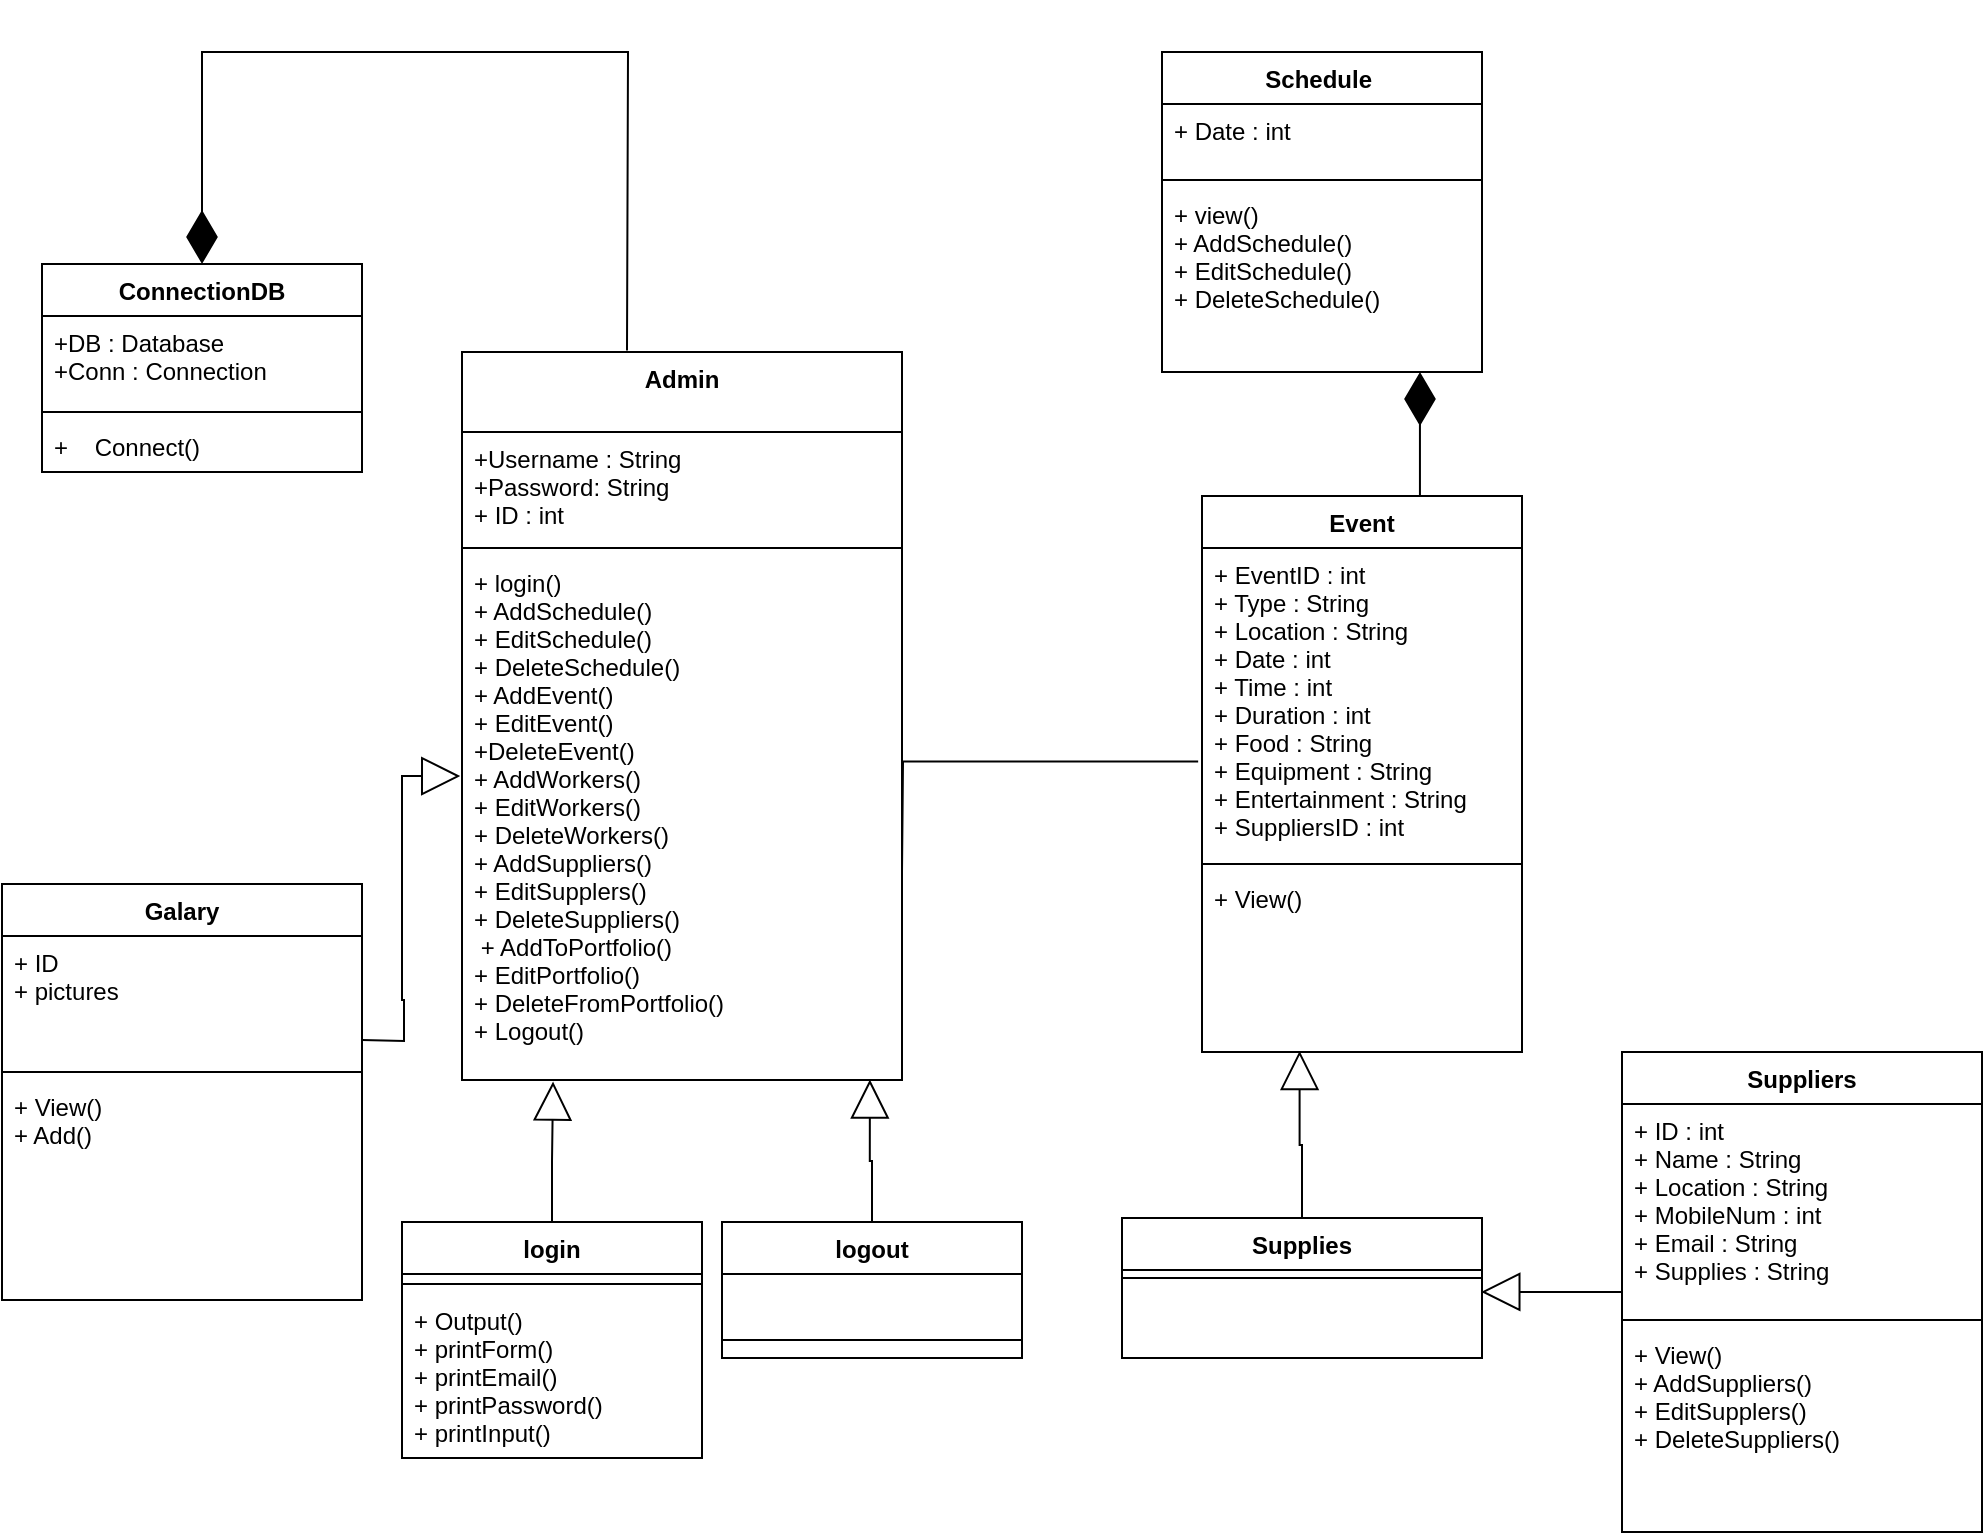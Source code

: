 <mxfile version="18.1.1" type="github">
  <diagram id="NWE-WzzM5gE8fmPCcb4x" name="Page-1">
    <mxGraphModel dx="1085" dy="603" grid="1" gridSize="10" guides="1" tooltips="1" connect="1" arrows="1" fold="1" page="1" pageScale="1" pageWidth="850" pageHeight="1100" math="0" shadow="0">
      <root>
        <mxCell id="0" />
        <mxCell id="1" parent="0" />
        <mxCell id="bavvKywP6-cDirn1sBw_-12" value="ConnectionDB" style="swimlane;fontStyle=1;align=center;verticalAlign=top;childLayout=stackLayout;horizontal=1;startSize=26;horizontalStack=0;resizeParent=1;resizeParentMax=0;resizeLast=0;collapsible=1;marginBottom=0;" parent="1" vertex="1">
          <mxGeometry x="20" y="136" width="160" height="104" as="geometry" />
        </mxCell>
        <mxCell id="bavvKywP6-cDirn1sBw_-13" value="+DB : Database&#xa;+Conn : Connection" style="text;strokeColor=none;fillColor=none;align=left;verticalAlign=top;spacingLeft=4;spacingRight=4;overflow=hidden;rotatable=0;points=[[0,0.5],[1,0.5]];portConstraint=eastwest;" parent="bavvKywP6-cDirn1sBw_-12" vertex="1">
          <mxGeometry y="26" width="160" height="44" as="geometry" />
        </mxCell>
        <mxCell id="bavvKywP6-cDirn1sBw_-14" value="" style="line;strokeWidth=1;fillColor=none;align=left;verticalAlign=middle;spacingTop=-1;spacingLeft=3;spacingRight=3;rotatable=0;labelPosition=right;points=[];portConstraint=eastwest;" parent="bavvKywP6-cDirn1sBw_-12" vertex="1">
          <mxGeometry y="70" width="160" height="8" as="geometry" />
        </mxCell>
        <mxCell id="bavvKywP6-cDirn1sBw_-15" value="+    Connect()" style="text;strokeColor=none;fillColor=none;align=left;verticalAlign=top;spacingLeft=4;spacingRight=4;overflow=hidden;rotatable=0;points=[[0,0.5],[1,0.5]];portConstraint=eastwest;" parent="bavvKywP6-cDirn1sBw_-12" vertex="1">
          <mxGeometry y="78" width="160" height="26" as="geometry" />
        </mxCell>
        <mxCell id="bavvKywP6-cDirn1sBw_-16" value="Admin" style="swimlane;fontStyle=1;align=center;verticalAlign=top;childLayout=stackLayout;horizontal=1;startSize=40;horizontalStack=0;resizeParent=1;resizeParentMax=0;resizeLast=0;collapsible=1;marginBottom=0;" parent="1" vertex="1">
          <mxGeometry x="230" y="180" width="220" height="364" as="geometry" />
        </mxCell>
        <mxCell id="bavvKywP6-cDirn1sBw_-17" value="+Username : String&#xa;+Password: String&#xa;+ ID : int" style="text;strokeColor=none;fillColor=none;align=left;verticalAlign=top;spacingLeft=4;spacingRight=4;overflow=hidden;rotatable=0;points=[[0,0.5],[1,0.5]];portConstraint=eastwest;" parent="bavvKywP6-cDirn1sBw_-16" vertex="1">
          <mxGeometry y="40" width="220" height="54" as="geometry" />
        </mxCell>
        <mxCell id="bavvKywP6-cDirn1sBw_-18" value="" style="line;strokeWidth=1;fillColor=none;align=left;verticalAlign=middle;spacingTop=-1;spacingLeft=3;spacingRight=3;rotatable=0;labelPosition=right;points=[];portConstraint=eastwest;" parent="bavvKywP6-cDirn1sBw_-16" vertex="1">
          <mxGeometry y="94" width="220" height="8" as="geometry" />
        </mxCell>
        <mxCell id="bavvKywP6-cDirn1sBw_-19" value="+ login()&#xa;+ AddSchedule()&#xa;+ EditSchedule()&#xa;+ DeleteSchedule()&#xa;+ AddEvent()&#xa;+ EditEvent()&#xa;+DeleteEvent()&#xa;+ AddWorkers()&#xa;+ EditWorkers()&#xa;+ DeleteWorkers()&#xa;+ AddSuppliers()&#xa;+ EditSupplers()&#xa;+ DeleteSuppliers()&#xa; + AddToPortfolio()&#xa;+ EditPortfolio()&#xa;+ DeleteFromPortfolio()&#xa;+ Logout()&#xa;&#xa;" style="text;strokeColor=none;fillColor=none;align=left;verticalAlign=top;spacingLeft=4;spacingRight=4;overflow=hidden;rotatable=0;points=[[0,0.5],[1,0.5]];portConstraint=eastwest;" parent="bavvKywP6-cDirn1sBw_-16" vertex="1">
          <mxGeometry y="102" width="220" height="262" as="geometry" />
        </mxCell>
        <mxCell id="bavvKywP6-cDirn1sBw_-24" value="Event" style="swimlane;fontStyle=1;align=center;verticalAlign=top;childLayout=stackLayout;horizontal=1;startSize=26;horizontalStack=0;resizeParent=1;resizeParentMax=0;resizeLast=0;collapsible=1;marginBottom=0;" parent="1" vertex="1">
          <mxGeometry x="600" y="252" width="160" height="278" as="geometry" />
        </mxCell>
        <mxCell id="bavvKywP6-cDirn1sBw_-25" value="+ EventID : int&#xa;+ Type : String &#xa;+ Location : String &#xa;+ Date : int&#xa;+ Time : int&#xa;+ Duration : int&#xa;+ Food : String&#xa;+ Equipment : String &#xa;+ Entertainment : String&#xa;+ SuppliersID : int  &#xa;" style="text;strokeColor=none;fillColor=none;align=left;verticalAlign=top;spacingLeft=4;spacingRight=4;overflow=hidden;rotatable=0;points=[[0,0.5],[1,0.5]];portConstraint=eastwest;" parent="bavvKywP6-cDirn1sBw_-24" vertex="1">
          <mxGeometry y="26" width="160" height="154" as="geometry" />
        </mxCell>
        <mxCell id="bavvKywP6-cDirn1sBw_-26" value="" style="line;strokeWidth=1;fillColor=none;align=left;verticalAlign=middle;spacingTop=-1;spacingLeft=3;spacingRight=3;rotatable=0;labelPosition=right;points=[];portConstraint=eastwest;" parent="bavvKywP6-cDirn1sBw_-24" vertex="1">
          <mxGeometry y="180" width="160" height="8" as="geometry" />
        </mxCell>
        <mxCell id="bavvKywP6-cDirn1sBw_-27" value="+ View()&#xa;" style="text;strokeColor=none;fillColor=none;align=left;verticalAlign=top;spacingLeft=4;spacingRight=4;overflow=hidden;rotatable=0;points=[[0,0.5],[1,0.5]];portConstraint=eastwest;" parent="bavvKywP6-cDirn1sBw_-24" vertex="1">
          <mxGeometry y="188" width="160" height="90" as="geometry" />
        </mxCell>
        <mxCell id="BwxB8WiNmSux26uzgmSf-21" style="edgeStyle=orthogonalEdgeStyle;rounded=0;orthogonalLoop=1;jettySize=auto;html=1;endArrow=block;endFill=0;endSize=17;entryX=0.998;entryY=0.082;entryDx=0;entryDy=0;entryPerimeter=0;" edge="1" parent="1" source="bavvKywP6-cDirn1sBw_-33" target="BwxB8WiNmSux26uzgmSf-16">
          <mxGeometry relative="1" as="geometry">
            <mxPoint x="750" y="650.0" as="targetPoint" />
          </mxGeometry>
        </mxCell>
        <mxCell id="bavvKywP6-cDirn1sBw_-33" value="Suppliers" style="swimlane;fontStyle=1;align=center;verticalAlign=top;childLayout=stackLayout;horizontal=1;startSize=26;horizontalStack=0;resizeParent=1;resizeParentMax=0;resizeLast=0;collapsible=1;marginBottom=0;" parent="1" vertex="1">
          <mxGeometry x="810" y="530" width="180" height="240" as="geometry" />
        </mxCell>
        <mxCell id="bavvKywP6-cDirn1sBw_-34" value="+ ID : int&#xa;+ Name : String &#xa;+ Location : String &#xa;+ MobileNum : int&#xa;+ Email : String&#xa;+ Supplies : String&#xa; &#xa;" style="text;strokeColor=none;fillColor=none;align=left;verticalAlign=top;spacingLeft=4;spacingRight=4;overflow=hidden;rotatable=0;points=[[0,0.5],[1,0.5]];portConstraint=eastwest;" parent="bavvKywP6-cDirn1sBw_-33" vertex="1">
          <mxGeometry y="26" width="180" height="104" as="geometry" />
        </mxCell>
        <mxCell id="bavvKywP6-cDirn1sBw_-35" value="" style="line;strokeWidth=1;fillColor=none;align=left;verticalAlign=middle;spacingTop=-1;spacingLeft=3;spacingRight=3;rotatable=0;labelPosition=right;points=[];portConstraint=eastwest;" parent="bavvKywP6-cDirn1sBw_-33" vertex="1">
          <mxGeometry y="130" width="180" height="8" as="geometry" />
        </mxCell>
        <mxCell id="bavvKywP6-cDirn1sBw_-36" value="+ View()&#xa;+ AddSuppliers()&#xa;+ EditSupplers()&#xa;+ DeleteSuppliers()&#xa;&#xa;&#xa;&#xa;" style="text;strokeColor=none;fillColor=none;align=left;verticalAlign=top;spacingLeft=4;spacingRight=4;overflow=hidden;rotatable=0;points=[[0,0.5],[1,0.5]];portConstraint=eastwest;" parent="bavvKywP6-cDirn1sBw_-33" vertex="1">
          <mxGeometry y="138" width="180" height="102" as="geometry" />
        </mxCell>
        <mxCell id="bavvKywP6-cDirn1sBw_-69" value="" style="endArrow=diamondThin;endFill=1;endSize=24;html=1;rounded=0;entryX=0.5;entryY=0;entryDx=0;entryDy=0;exitX=0.375;exitY=-0.002;exitDx=0;exitDy=0;exitPerimeter=0;" parent="1" source="bavvKywP6-cDirn1sBw_-16" target="bavvKywP6-cDirn1sBw_-12" edge="1">
          <mxGeometry width="160" relative="1" as="geometry">
            <mxPoint x="100" y="40" as="sourcePoint" />
            <mxPoint x="280" y="85.429" as="targetPoint" />
            <Array as="points">
              <mxPoint x="313" y="30" />
              <mxPoint x="100" y="30" />
            </Array>
          </mxGeometry>
        </mxCell>
        <mxCell id="bavvKywP6-cDirn1sBw_-70" value="Schedule " style="swimlane;fontStyle=1;align=center;verticalAlign=top;childLayout=stackLayout;horizontal=1;startSize=26;horizontalStack=0;resizeParent=1;resizeParentMax=0;resizeLast=0;collapsible=1;marginBottom=0;" parent="1" vertex="1">
          <mxGeometry x="580" y="30" width="160" height="160" as="geometry" />
        </mxCell>
        <mxCell id="bavvKywP6-cDirn1sBw_-71" value="+ Date : int " style="text;strokeColor=none;fillColor=none;align=left;verticalAlign=top;spacingLeft=4;spacingRight=4;overflow=hidden;rotatable=0;points=[[0,0.5],[1,0.5]];portConstraint=eastwest;" parent="bavvKywP6-cDirn1sBw_-70" vertex="1">
          <mxGeometry y="26" width="160" height="34" as="geometry" />
        </mxCell>
        <mxCell id="bavvKywP6-cDirn1sBw_-72" value="" style="line;strokeWidth=1;fillColor=none;align=left;verticalAlign=middle;spacingTop=-1;spacingLeft=3;spacingRight=3;rotatable=0;labelPosition=right;points=[];portConstraint=eastwest;" parent="bavvKywP6-cDirn1sBw_-70" vertex="1">
          <mxGeometry y="60" width="160" height="8" as="geometry" />
        </mxCell>
        <mxCell id="bavvKywP6-cDirn1sBw_-73" value="+ view()&#xa;+ AddSchedule()&#xa;+ EditSchedule()&#xa;+ DeleteSchedule()" style="text;strokeColor=none;fillColor=none;align=left;verticalAlign=top;spacingLeft=4;spacingRight=4;overflow=hidden;rotatable=0;points=[[0,0.5],[1,0.5]];portConstraint=eastwest;" parent="bavvKywP6-cDirn1sBw_-70" vertex="1">
          <mxGeometry y="68" width="160" height="92" as="geometry" />
        </mxCell>
        <mxCell id="bavvKywP6-cDirn1sBw_-76" value="" style="endArrow=diamondThin;endFill=1;endSize=24;html=1;rounded=0;exitX=0.681;exitY=0.001;exitDx=0;exitDy=0;exitPerimeter=0;" parent="1" source="bavvKywP6-cDirn1sBw_-24" edge="1">
          <mxGeometry width="160" relative="1" as="geometry">
            <mxPoint x="230" y="540" as="sourcePoint" />
            <mxPoint x="709" y="190" as="targetPoint" />
          </mxGeometry>
        </mxCell>
        <mxCell id="bavvKywP6-cDirn1sBw_-80" value="" style="endArrow=none;html=1;edgeStyle=orthogonalEdgeStyle;rounded=0;entryX=-0.012;entryY=0.693;entryDx=0;entryDy=0;entryPerimeter=0;" parent="1" target="bavvKywP6-cDirn1sBw_-25" edge="1">
          <mxGeometry relative="1" as="geometry">
            <mxPoint x="450" y="440" as="sourcePoint" />
            <mxPoint x="610" y="440" as="targetPoint" />
          </mxGeometry>
        </mxCell>
        <mxCell id="BwxB8WiNmSux26uzgmSf-11" style="edgeStyle=orthogonalEdgeStyle;rounded=0;orthogonalLoop=1;jettySize=auto;html=1;endArrow=block;endFill=0;endSize=17;entryX=0.207;entryY=1.003;entryDx=0;entryDy=0;entryPerimeter=0;" edge="1" parent="1" source="BwxB8WiNmSux26uzgmSf-1" target="bavvKywP6-cDirn1sBw_-19">
          <mxGeometry relative="1" as="geometry">
            <mxPoint x="275" y="550" as="targetPoint" />
          </mxGeometry>
        </mxCell>
        <mxCell id="BwxB8WiNmSux26uzgmSf-1" value="login" style="swimlane;fontStyle=1;align=center;verticalAlign=top;childLayout=stackLayout;horizontal=1;startSize=26;horizontalStack=0;resizeParent=1;resizeParentMax=0;resizeLast=0;collapsible=1;marginBottom=0;" vertex="1" parent="1">
          <mxGeometry x="200" y="615" width="150" height="118" as="geometry" />
        </mxCell>
        <mxCell id="BwxB8WiNmSux26uzgmSf-3" value="" style="line;strokeWidth=1;fillColor=none;align=left;verticalAlign=middle;spacingTop=-1;spacingLeft=3;spacingRight=3;rotatable=0;labelPosition=right;points=[];portConstraint=eastwest;" vertex="1" parent="BwxB8WiNmSux26uzgmSf-1">
          <mxGeometry y="26" width="150" height="10" as="geometry" />
        </mxCell>
        <mxCell id="BwxB8WiNmSux26uzgmSf-4" value="+ Output()&#xa;+ printForm()&#xa;+ printEmail()&#xa;+ printPassword()&#xa;+ printInput()" style="text;strokeColor=none;fillColor=none;align=left;verticalAlign=top;spacingLeft=4;spacingRight=4;overflow=hidden;rotatable=0;points=[[0,0.5],[1,0.5]];portConstraint=eastwest;" vertex="1" parent="BwxB8WiNmSux26uzgmSf-1">
          <mxGeometry y="36" width="150" height="82" as="geometry" />
        </mxCell>
        <mxCell id="BwxB8WiNmSux26uzgmSf-22" style="edgeStyle=orthogonalEdgeStyle;rounded=0;orthogonalLoop=1;jettySize=auto;html=1;endArrow=block;endFill=0;endSize=17;entryX=0.927;entryY=0.999;entryDx=0;entryDy=0;entryPerimeter=0;" edge="1" parent="1" source="BwxB8WiNmSux26uzgmSf-5" target="bavvKywP6-cDirn1sBw_-19">
          <mxGeometry relative="1" as="geometry">
            <mxPoint x="435" y="550" as="targetPoint" />
          </mxGeometry>
        </mxCell>
        <mxCell id="BwxB8WiNmSux26uzgmSf-5" value="logout" style="swimlane;fontStyle=1;align=center;verticalAlign=top;childLayout=stackLayout;horizontal=1;startSize=26;horizontalStack=0;resizeParent=1;resizeParentMax=0;resizeLast=0;collapsible=1;marginBottom=0;" vertex="1" parent="1">
          <mxGeometry x="360" y="615" width="150" height="68" as="geometry" />
        </mxCell>
        <mxCell id="BwxB8WiNmSux26uzgmSf-6" value=" &#xa;" style="text;strokeColor=none;fillColor=none;align=left;verticalAlign=top;spacingLeft=4;spacingRight=4;overflow=hidden;rotatable=0;points=[[0,0.5],[1,0.5]];portConstraint=eastwest;" vertex="1" parent="BwxB8WiNmSux26uzgmSf-5">
          <mxGeometry y="26" width="150" height="24" as="geometry" />
        </mxCell>
        <mxCell id="BwxB8WiNmSux26uzgmSf-7" value="" style="line;strokeWidth=1;fillColor=none;align=left;verticalAlign=middle;spacingTop=-1;spacingLeft=3;spacingRight=3;rotatable=0;labelPosition=right;points=[];portConstraint=eastwest;" vertex="1" parent="BwxB8WiNmSux26uzgmSf-5">
          <mxGeometry y="50" width="150" height="18" as="geometry" />
        </mxCell>
        <mxCell id="BwxB8WiNmSux26uzgmSf-20" style="edgeStyle=orthogonalEdgeStyle;rounded=0;orthogonalLoop=1;jettySize=auto;html=1;endArrow=block;endFill=0;endSize=17;entryX=0.305;entryY=0.994;entryDx=0;entryDy=0;entryPerimeter=0;" edge="1" parent="1" source="BwxB8WiNmSux26uzgmSf-13" target="bavvKywP6-cDirn1sBw_-27">
          <mxGeometry relative="1" as="geometry">
            <mxPoint x="650" y="540" as="targetPoint" />
          </mxGeometry>
        </mxCell>
        <mxCell id="BwxB8WiNmSux26uzgmSf-13" value="Supplies" style="swimlane;fontStyle=1;align=center;verticalAlign=top;childLayout=stackLayout;horizontal=1;startSize=26;horizontalStack=0;resizeParent=1;resizeParentMax=0;resizeLast=0;collapsible=1;marginBottom=0;" vertex="1" parent="1">
          <mxGeometry x="560" y="613" width="180" height="70" as="geometry" />
        </mxCell>
        <mxCell id="BwxB8WiNmSux26uzgmSf-15" value="" style="line;strokeWidth=1;fillColor=none;align=left;verticalAlign=middle;spacingTop=-1;spacingLeft=3;spacingRight=3;rotatable=0;labelPosition=right;points=[];portConstraint=eastwest;" vertex="1" parent="BwxB8WiNmSux26uzgmSf-13">
          <mxGeometry y="26" width="180" height="8" as="geometry" />
        </mxCell>
        <mxCell id="BwxB8WiNmSux26uzgmSf-16" value="&#xa;&#xa;&#xa;" style="text;strokeColor=none;fillColor=none;align=left;verticalAlign=top;spacingLeft=4;spacingRight=4;overflow=hidden;rotatable=0;points=[[0,0.5],[1,0.5]];portConstraint=eastwest;" vertex="1" parent="BwxB8WiNmSux26uzgmSf-13">
          <mxGeometry y="34" width="180" height="36" as="geometry" />
        </mxCell>
        <mxCell id="BwxB8WiNmSux26uzgmSf-31" style="edgeStyle=orthogonalEdgeStyle;rounded=0;orthogonalLoop=1;jettySize=auto;html=1;entryX=-0.004;entryY=0.42;entryDx=0;entryDy=0;entryPerimeter=0;endArrow=block;endFill=0;endSize=17;" edge="1" parent="1" target="bavvKywP6-cDirn1sBw_-19">
          <mxGeometry relative="1" as="geometry">
            <mxPoint x="180" y="524" as="sourcePoint" />
          </mxGeometry>
        </mxCell>
        <mxCell id="BwxB8WiNmSux26uzgmSf-32" value="Galary" style="swimlane;fontStyle=1;align=center;verticalAlign=top;childLayout=stackLayout;horizontal=1;startSize=26;horizontalStack=0;resizeParent=1;resizeParentMax=0;resizeLast=0;collapsible=1;marginBottom=0;" vertex="1" parent="1">
          <mxGeometry y="446" width="180" height="208" as="geometry" />
        </mxCell>
        <mxCell id="BwxB8WiNmSux26uzgmSf-33" value="+ ID&#xa;+ pictures &#xa; &#xa;" style="text;strokeColor=none;fillColor=none;align=left;verticalAlign=top;spacingLeft=4;spacingRight=4;overflow=hidden;rotatable=0;points=[[0,0.5],[1,0.5]];portConstraint=eastwest;" vertex="1" parent="BwxB8WiNmSux26uzgmSf-32">
          <mxGeometry y="26" width="180" height="64" as="geometry" />
        </mxCell>
        <mxCell id="BwxB8WiNmSux26uzgmSf-34" value="" style="line;strokeWidth=1;fillColor=none;align=left;verticalAlign=middle;spacingTop=-1;spacingLeft=3;spacingRight=3;rotatable=0;labelPosition=right;points=[];portConstraint=eastwest;" vertex="1" parent="BwxB8WiNmSux26uzgmSf-32">
          <mxGeometry y="90" width="180" height="8" as="geometry" />
        </mxCell>
        <mxCell id="BwxB8WiNmSux26uzgmSf-35" value="+ View()&#xa;+ Add()&#xa;&#xa;&#xa;" style="text;strokeColor=none;fillColor=none;align=left;verticalAlign=top;spacingLeft=4;spacingRight=4;overflow=hidden;rotatable=0;points=[[0,0.5],[1,0.5]];portConstraint=eastwest;" vertex="1" parent="BwxB8WiNmSux26uzgmSf-32">
          <mxGeometry y="98" width="180" height="110" as="geometry" />
        </mxCell>
      </root>
    </mxGraphModel>
  </diagram>
</mxfile>

